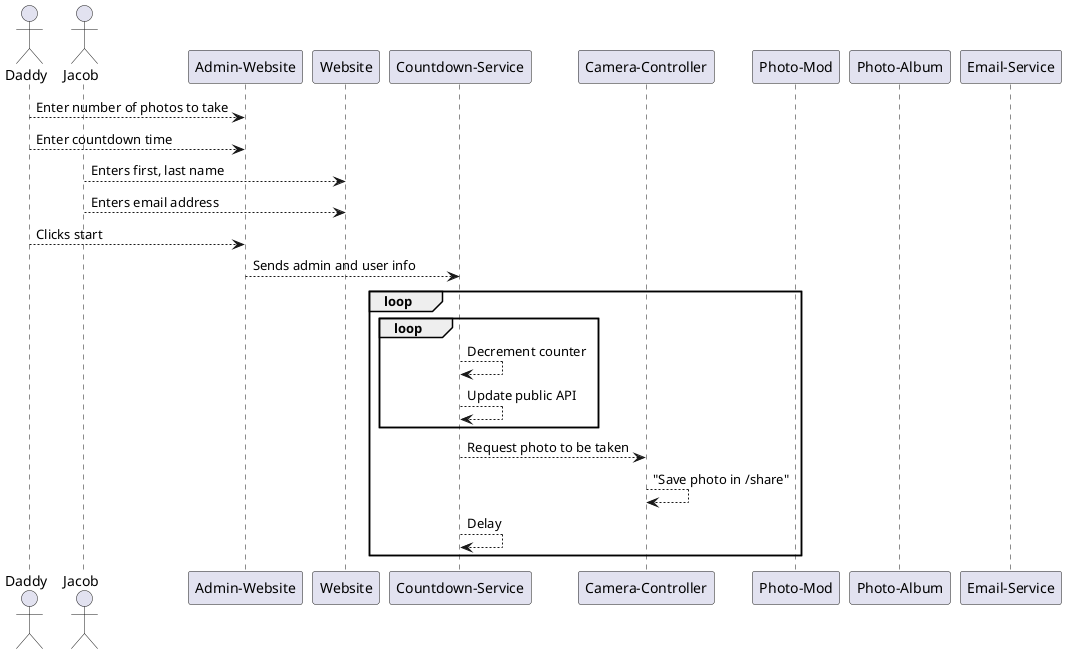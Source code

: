 @startuml Flow

actor "Daddy" as admin
actor "Jacob" as jacob
participant "Admin-Website" as admin.website
participant "Website" as website
participant "Countdown-Service" as countdown.service
participant "Camera-Controller" as camera.controller
participant "Photo-Mod" as photo.mod
participant "Photo-Album" as photo.album
participant "Email-Service" as email.service

admin --> admin.website : Enter number of photos to take
admin --> admin.website : Enter countdown time
jacob --> website : Enters first, last name
jacob --> website : Enters email address
admin --> admin.website : Clicks start
admin.website --> countdown.service : Sends admin and user info
loop
    loop
        countdown.service --> countdown.service : Decrement counter
        countdown.service --> countdown.service : Update public API
    end
    countdown.service --> camera.controller : Request photo to be taken
    camera.controller --> camera.controller : "Save photo in /share"
    countdown.service --> countdown.service : Delay
end


@enduml